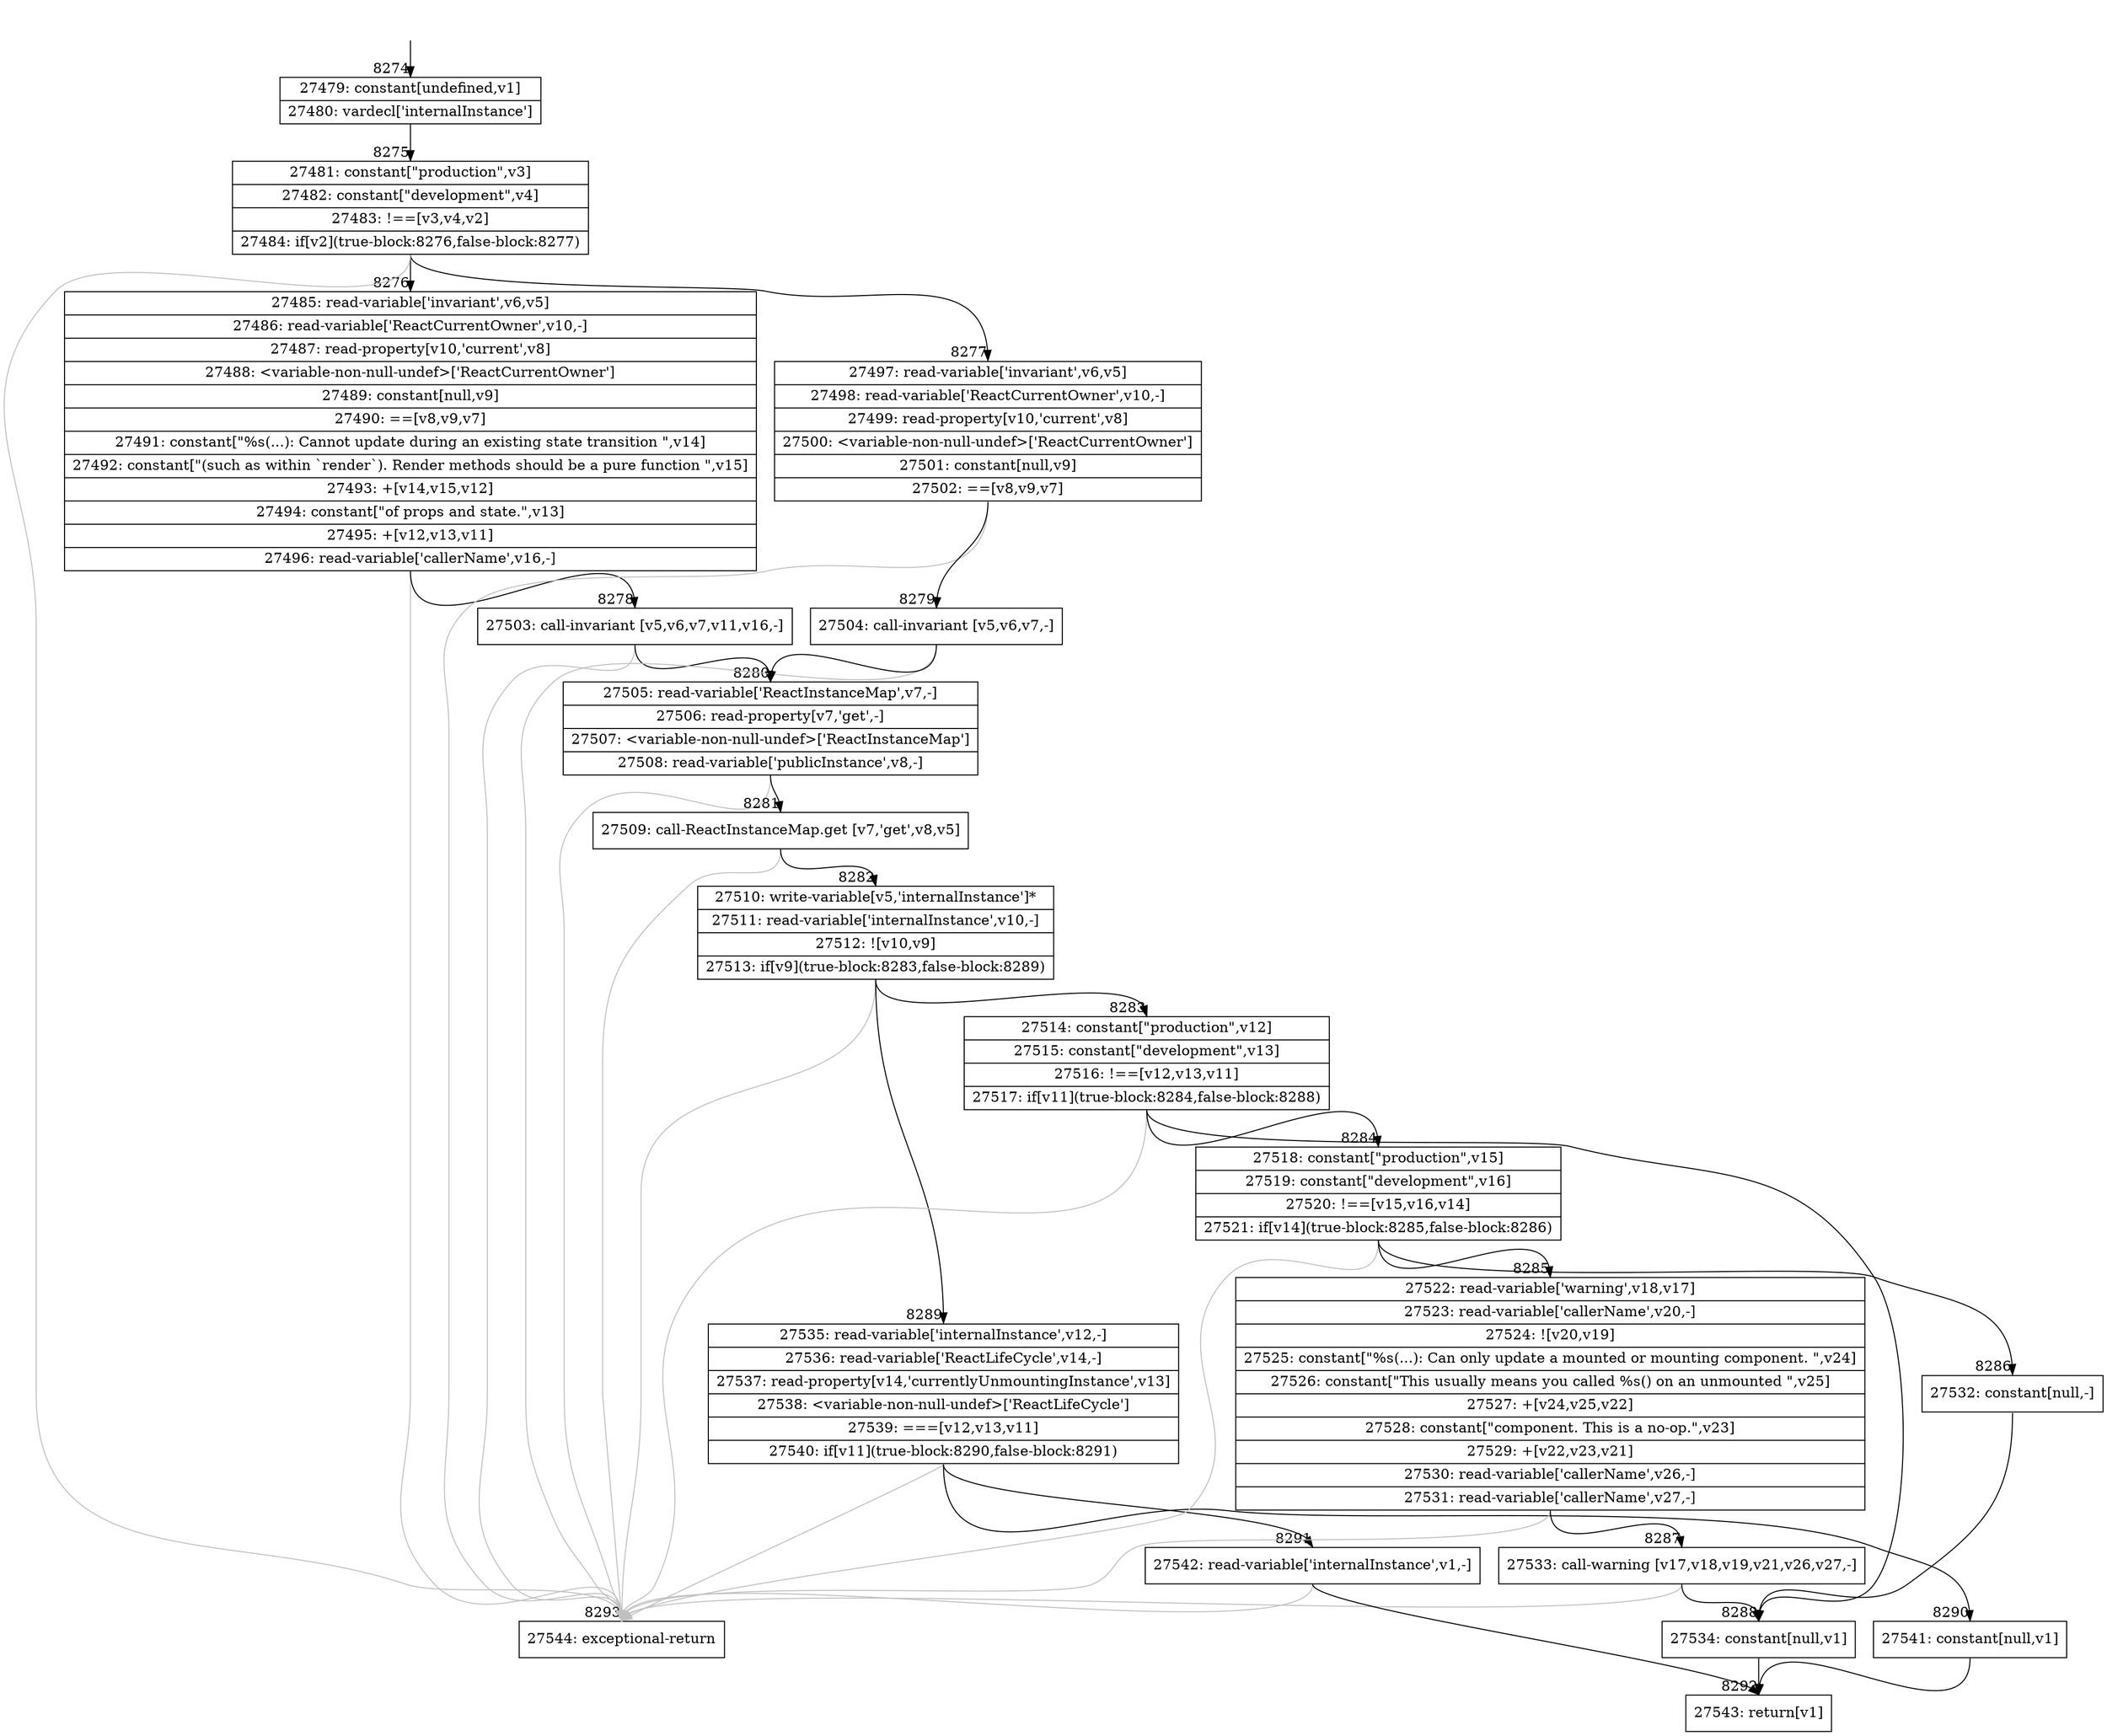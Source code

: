 digraph {
rankdir="TD"
BB_entry609[shape=none,label=""];
BB_entry609 -> BB8274 [tailport=s, headport=n, headlabel="    8274"]
BB8274 [shape=record label="{27479: constant[undefined,v1]|27480: vardecl['internalInstance']}" ] 
BB8274 -> BB8275 [tailport=s, headport=n, headlabel="      8275"]
BB8275 [shape=record label="{27481: constant[\"production\",v3]|27482: constant[\"development\",v4]|27483: !==[v3,v4,v2]|27484: if[v2](true-block:8276,false-block:8277)}" ] 
BB8275 -> BB8276 [tailport=s, headport=n, headlabel="      8276"]
BB8275 -> BB8277 [tailport=s, headport=n, headlabel="      8277"]
BB8275 -> BB8293 [tailport=s, headport=n, color=gray, headlabel="      8293"]
BB8276 [shape=record label="{27485: read-variable['invariant',v6,v5]|27486: read-variable['ReactCurrentOwner',v10,-]|27487: read-property[v10,'current',v8]|27488: \<variable-non-null-undef\>['ReactCurrentOwner']|27489: constant[null,v9]|27490: ==[v8,v9,v7]|27491: constant[\"%s(...): Cannot update during an existing state transition \",v14]|27492: constant[\"(such as within `render`). Render methods should be a pure function \",v15]|27493: +[v14,v15,v12]|27494: constant[\"of props and state.\",v13]|27495: +[v12,v13,v11]|27496: read-variable['callerName',v16,-]}" ] 
BB8276 -> BB8278 [tailport=s, headport=n, headlabel="      8278"]
BB8276 -> BB8293 [tailport=s, headport=n, color=gray]
BB8277 [shape=record label="{27497: read-variable['invariant',v6,v5]|27498: read-variable['ReactCurrentOwner',v10,-]|27499: read-property[v10,'current',v8]|27500: \<variable-non-null-undef\>['ReactCurrentOwner']|27501: constant[null,v9]|27502: ==[v8,v9,v7]}" ] 
BB8277 -> BB8279 [tailport=s, headport=n, headlabel="      8279"]
BB8277 -> BB8293 [tailport=s, headport=n, color=gray]
BB8278 [shape=record label="{27503: call-invariant [v5,v6,v7,v11,v16,-]}" ] 
BB8278 -> BB8280 [tailport=s, headport=n, headlabel="      8280"]
BB8278 -> BB8293 [tailport=s, headport=n, color=gray]
BB8279 [shape=record label="{27504: call-invariant [v5,v6,v7,-]}" ] 
BB8279 -> BB8280 [tailport=s, headport=n]
BB8279 -> BB8293 [tailport=s, headport=n, color=gray]
BB8280 [shape=record label="{27505: read-variable['ReactInstanceMap',v7,-]|27506: read-property[v7,'get',-]|27507: \<variable-non-null-undef\>['ReactInstanceMap']|27508: read-variable['publicInstance',v8,-]}" ] 
BB8280 -> BB8281 [tailport=s, headport=n, headlabel="      8281"]
BB8280 -> BB8293 [tailport=s, headport=n, color=gray]
BB8281 [shape=record label="{27509: call-ReactInstanceMap.get [v7,'get',v8,v5]}" ] 
BB8281 -> BB8282 [tailport=s, headport=n, headlabel="      8282"]
BB8281 -> BB8293 [tailport=s, headport=n, color=gray]
BB8282 [shape=record label="{27510: write-variable[v5,'internalInstance']*|27511: read-variable['internalInstance',v10,-]|27512: ![v10,v9]|27513: if[v9](true-block:8283,false-block:8289)}" ] 
BB8282 -> BB8283 [tailport=s, headport=n, headlabel="      8283"]
BB8282 -> BB8289 [tailport=s, headport=n, headlabel="      8289"]
BB8282 -> BB8293 [tailport=s, headport=n, color=gray]
BB8283 [shape=record label="{27514: constant[\"production\",v12]|27515: constant[\"development\",v13]|27516: !==[v12,v13,v11]|27517: if[v11](true-block:8284,false-block:8288)}" ] 
BB8283 -> BB8284 [tailport=s, headport=n, headlabel="      8284"]
BB8283 -> BB8288 [tailport=s, headport=n, headlabel="      8288"]
BB8283 -> BB8293 [tailport=s, headport=n, color=gray]
BB8284 [shape=record label="{27518: constant[\"production\",v15]|27519: constant[\"development\",v16]|27520: !==[v15,v16,v14]|27521: if[v14](true-block:8285,false-block:8286)}" ] 
BB8284 -> BB8285 [tailport=s, headport=n, headlabel="      8285"]
BB8284 -> BB8286 [tailport=s, headport=n, headlabel="      8286"]
BB8284 -> BB8293 [tailport=s, headport=n, color=gray]
BB8285 [shape=record label="{27522: read-variable['warning',v18,v17]|27523: read-variable['callerName',v20,-]|27524: ![v20,v19]|27525: constant[\"%s(...): Can only update a mounted or mounting component. \",v24]|27526: constant[\"This usually means you called %s() on an unmounted \",v25]|27527: +[v24,v25,v22]|27528: constant[\"component. This is a no-op.\",v23]|27529: +[v22,v23,v21]|27530: read-variable['callerName',v26,-]|27531: read-variable['callerName',v27,-]}" ] 
BB8285 -> BB8287 [tailport=s, headport=n, headlabel="      8287"]
BB8285 -> BB8293 [tailport=s, headport=n, color=gray]
BB8286 [shape=record label="{27532: constant[null,-]}" ] 
BB8286 -> BB8288 [tailport=s, headport=n]
BB8287 [shape=record label="{27533: call-warning [v17,v18,v19,v21,v26,v27,-]}" ] 
BB8287 -> BB8288 [tailport=s, headport=n]
BB8287 -> BB8293 [tailport=s, headport=n, color=gray]
BB8288 [shape=record label="{27534: constant[null,v1]}" ] 
BB8288 -> BB8292 [tailport=s, headport=n, headlabel="      8292"]
BB8289 [shape=record label="{27535: read-variable['internalInstance',v12,-]|27536: read-variable['ReactLifeCycle',v14,-]|27537: read-property[v14,'currentlyUnmountingInstance',v13]|27538: \<variable-non-null-undef\>['ReactLifeCycle']|27539: ===[v12,v13,v11]|27540: if[v11](true-block:8290,false-block:8291)}" ] 
BB8289 -> BB8290 [tailport=s, headport=n, headlabel="      8290"]
BB8289 -> BB8291 [tailport=s, headport=n, headlabel="      8291"]
BB8289 -> BB8293 [tailport=s, headport=n, color=gray]
BB8290 [shape=record label="{27541: constant[null,v1]}" ] 
BB8290 -> BB8292 [tailport=s, headport=n]
BB8291 [shape=record label="{27542: read-variable['internalInstance',v1,-]}" ] 
BB8291 -> BB8292 [tailport=s, headport=n]
BB8291 -> BB8293 [tailport=s, headport=n, color=gray]
BB8292 [shape=record label="{27543: return[v1]}" ] 
BB8293 [shape=record label="{27544: exceptional-return}" ] 
//#$~ 14536
}

